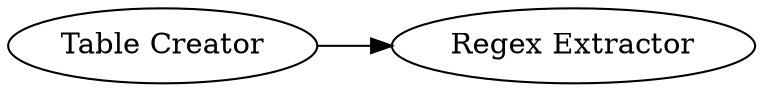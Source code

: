 digraph {
	"-7376764044575949822_2" [label="Table Creator"]
	"-7376764044575949822_3" [label="Regex Extractor"]
	"-7376764044575949822_2" -> "-7376764044575949822_3"
	rankdir=LR
}
